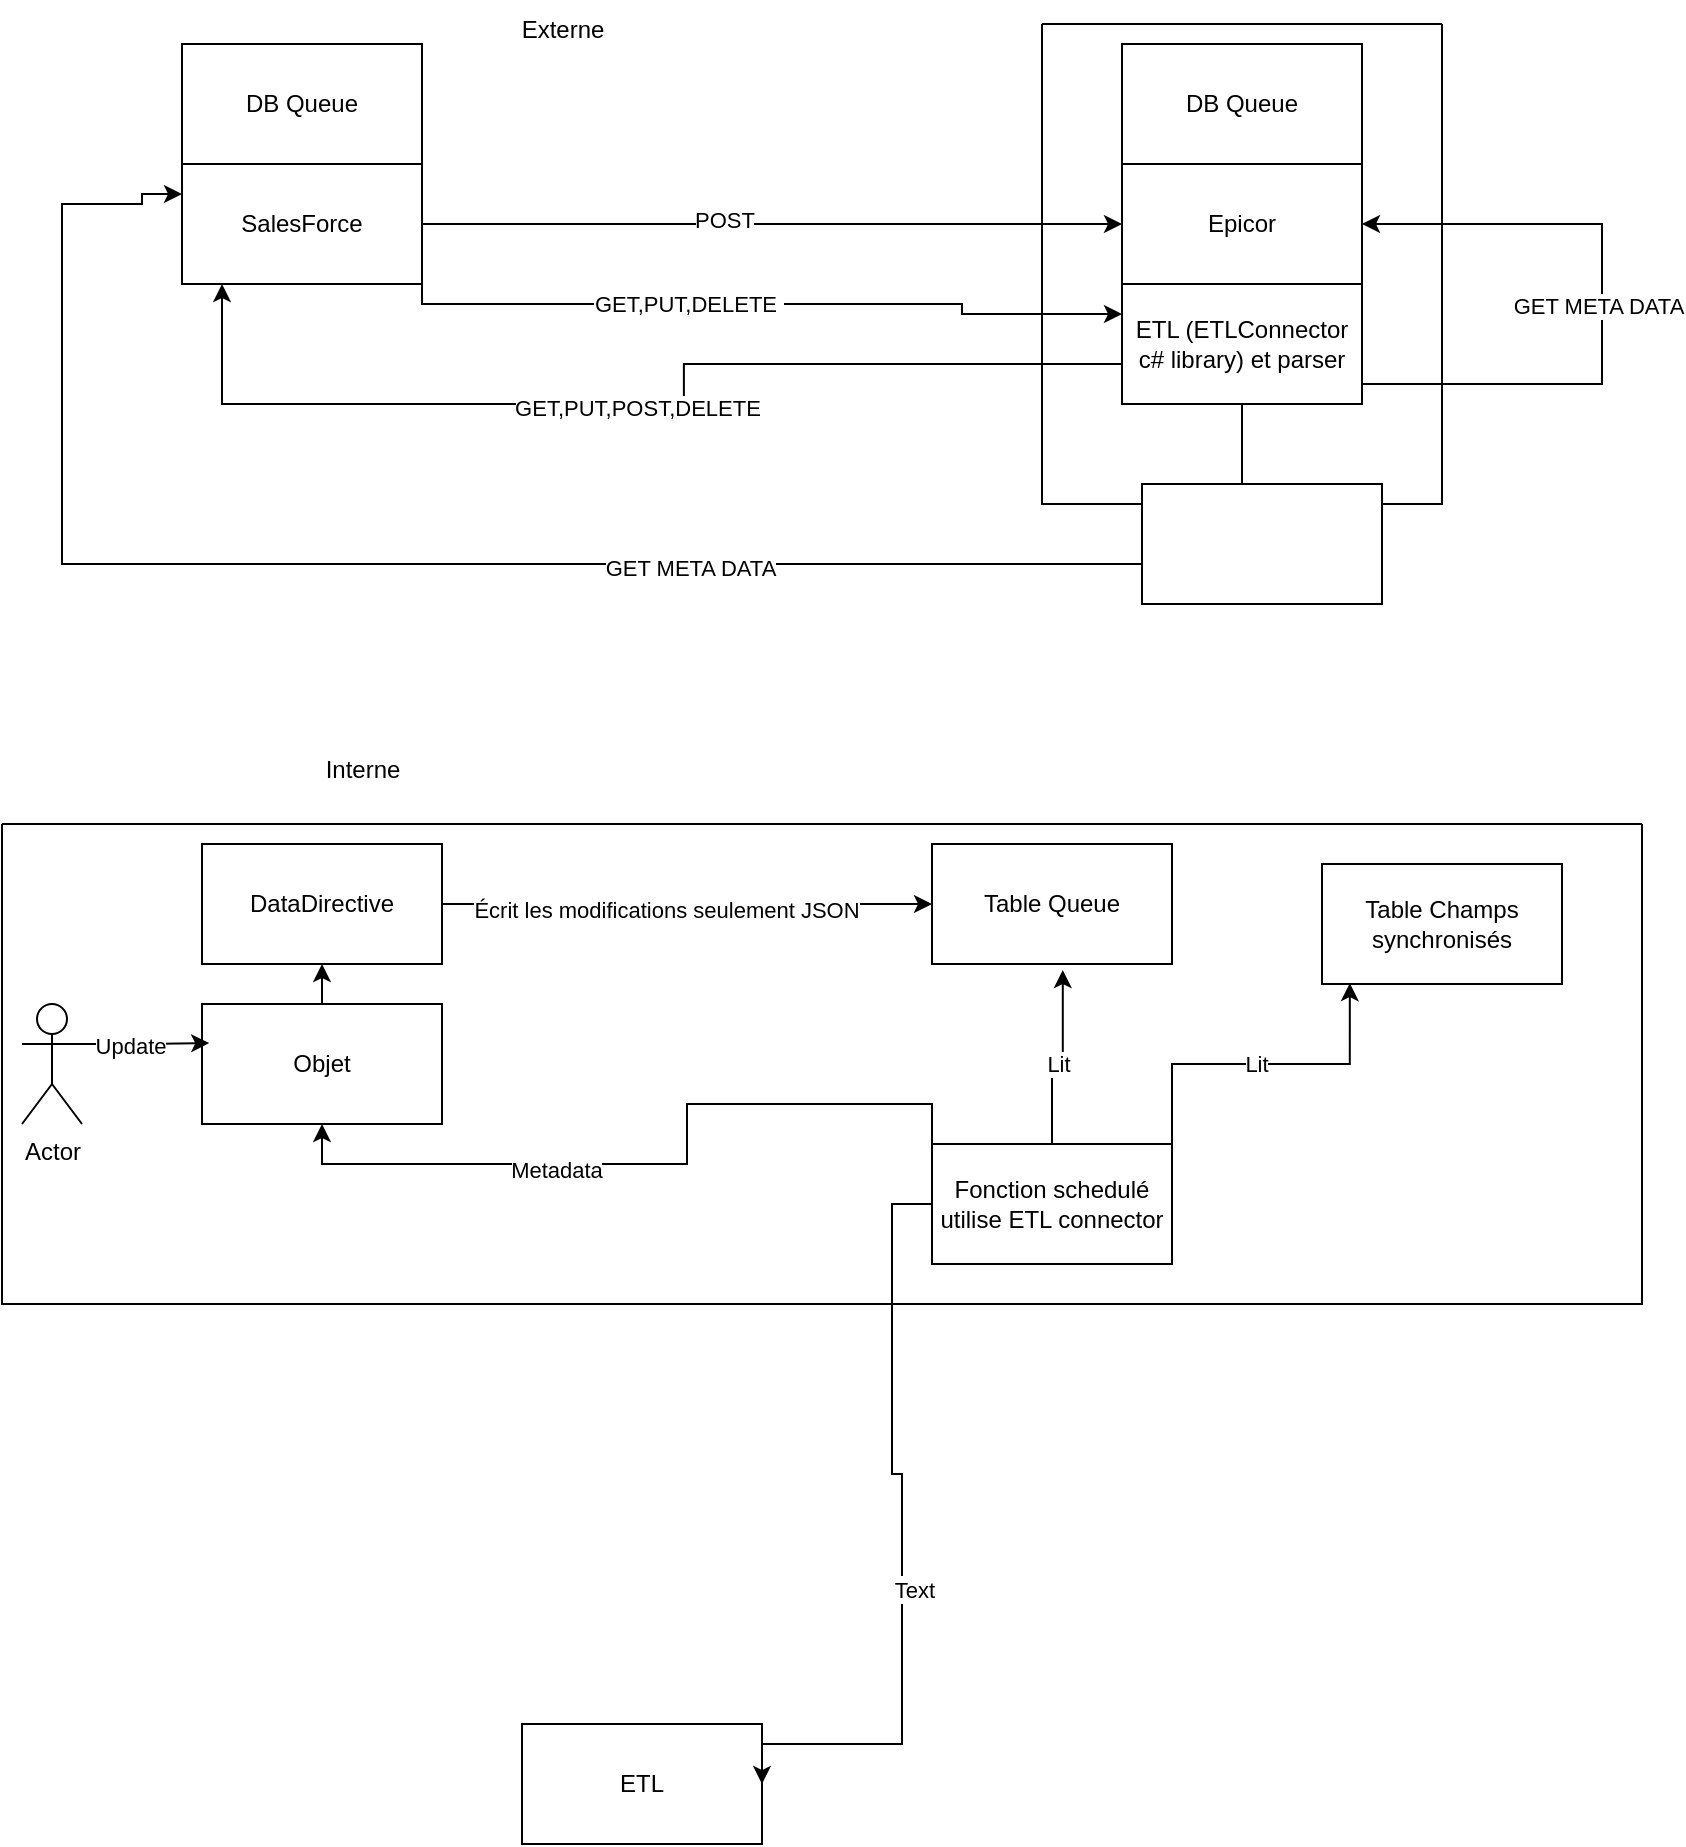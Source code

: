 <mxfile version="28.2.5">
  <diagram name="Page-1" id="YbZh5vb_EH9QgcyUguOh">
    <mxGraphModel dx="1426" dy="751" grid="1" gridSize="10" guides="1" tooltips="1" connect="1" arrows="1" fold="1" page="1" pageScale="1" pageWidth="827" pageHeight="1169" math="0" shadow="0">
      <root>
        <mxCell id="0" />
        <mxCell id="1" parent="0" />
        <mxCell id="82--gjfFcXOvX8ffMUFg-18" style="edgeStyle=orthogonalEdgeStyle;rounded=0;orthogonalLoop=1;jettySize=auto;html=1;exitX=1;exitY=0.75;exitDx=0;exitDy=0;entryX=0;entryY=0.25;entryDx=0;entryDy=0;" parent="1" source="82--gjfFcXOvX8ffMUFg-1" target="82--gjfFcXOvX8ffMUFg-3" edge="1">
          <mxGeometry relative="1" as="geometry">
            <Array as="points">
              <mxPoint x="220" y="160" />
              <mxPoint x="490" y="160" />
              <mxPoint x="490" y="165" />
            </Array>
          </mxGeometry>
        </mxCell>
        <mxCell id="82--gjfFcXOvX8ffMUFg-19" value="GET,PUT,DELETE&amp;nbsp;" style="edgeLabel;html=1;align=center;verticalAlign=middle;resizable=0;points=[];" parent="82--gjfFcXOvX8ffMUFg-18" vertex="1" connectable="0">
          <mxGeometry x="-0.17" relative="1" as="geometry">
            <mxPoint as="offset" />
          </mxGeometry>
        </mxCell>
        <mxCell id="82--gjfFcXOvX8ffMUFg-1" value="SalesForce" style="rounded=0;whiteSpace=wrap;html=1;" parent="1" vertex="1">
          <mxGeometry x="100" y="90" width="120" height="60" as="geometry" />
        </mxCell>
        <mxCell id="82--gjfFcXOvX8ffMUFg-20" style="edgeStyle=orthogonalEdgeStyle;rounded=0;orthogonalLoop=1;jettySize=auto;html=1;exitX=0.25;exitY=1;exitDx=0;exitDy=0;entryX=0.25;entryY=0;entryDx=0;entryDy=0;" parent="1" source="82--gjfFcXOvX8ffMUFg-2" target="82--gjfFcXOvX8ffMUFg-3" edge="1">
          <mxGeometry relative="1" as="geometry" />
        </mxCell>
        <mxCell id="82--gjfFcXOvX8ffMUFg-2" value="Epicor" style="rounded=0;whiteSpace=wrap;html=1;" parent="1" vertex="1">
          <mxGeometry x="570" y="90" width="120" height="60" as="geometry" />
        </mxCell>
        <mxCell id="82--gjfFcXOvX8ffMUFg-11" style="edgeStyle=orthogonalEdgeStyle;rounded=0;orthogonalLoop=1;jettySize=auto;html=1;exitX=0;exitY=0.5;exitDx=0;exitDy=0;" parent="1" edge="1">
          <mxGeometry relative="1" as="geometry">
            <mxPoint x="579.97" y="180" as="sourcePoint" />
            <mxPoint x="120.004" y="150" as="targetPoint" />
            <Array as="points">
              <mxPoint x="579.97" y="190" />
              <mxPoint x="350.97" y="190" />
              <mxPoint x="350.97" y="210" />
              <mxPoint x="119.97" y="210" />
            </Array>
          </mxGeometry>
        </mxCell>
        <mxCell id="82--gjfFcXOvX8ffMUFg-12" value="GET,PUT,POST,DELETE&amp;nbsp;" style="edgeLabel;html=1;align=center;verticalAlign=middle;resizable=0;points=[];" parent="82--gjfFcXOvX8ffMUFg-11" vertex="1" connectable="0">
          <mxGeometry x="0.023" y="2" relative="1" as="geometry">
            <mxPoint as="offset" />
          </mxGeometry>
        </mxCell>
        <mxCell id="82--gjfFcXOvX8ffMUFg-4" value="" style="endArrow=classic;html=1;rounded=0;entryX=0;entryY=0.5;entryDx=0;entryDy=0;" parent="1" source="82--gjfFcXOvX8ffMUFg-1" target="82--gjfFcXOvX8ffMUFg-2" edge="1">
          <mxGeometry width="50" height="50" relative="1" as="geometry">
            <mxPoint x="320" y="170" as="sourcePoint" />
            <mxPoint x="370" y="120" as="targetPoint" />
          </mxGeometry>
        </mxCell>
        <mxCell id="82--gjfFcXOvX8ffMUFg-5" value="POST" style="edgeLabel;html=1;align=center;verticalAlign=middle;resizable=0;points=[];" parent="82--gjfFcXOvX8ffMUFg-4" vertex="1" connectable="0">
          <mxGeometry x="-0.138" y="2" relative="1" as="geometry">
            <mxPoint as="offset" />
          </mxGeometry>
        </mxCell>
        <mxCell id="82--gjfFcXOvX8ffMUFg-15" value="" style="swimlane;startSize=0;" parent="1" vertex="1">
          <mxGeometry x="530" y="20" width="200" height="240" as="geometry" />
        </mxCell>
        <mxCell id="82--gjfFcXOvX8ffMUFg-3" value="ETL (ETLConnector c# library) et parser" style="rounded=0;whiteSpace=wrap;html=1;" parent="82--gjfFcXOvX8ffMUFg-15" vertex="1">
          <mxGeometry x="40" y="130" width="120" height="60" as="geometry" />
        </mxCell>
        <mxCell id="82--gjfFcXOvX8ffMUFg-16" value="Epicor" style="text;html=1;align=center;verticalAlign=middle;resizable=0;points=[];autosize=1;strokeColor=none;fillColor=none;" parent="1" vertex="1">
          <mxGeometry x="595" y="30" width="60" height="30" as="geometry" />
        </mxCell>
        <mxCell id="82--gjfFcXOvX8ffMUFg-21" style="edgeStyle=orthogonalEdgeStyle;rounded=0;orthogonalLoop=1;jettySize=auto;html=1;exitX=0.75;exitY=0;exitDx=0;exitDy=0;entryX=0.75;entryY=1;entryDx=0;entryDy=0;" parent="1" source="82--gjfFcXOvX8ffMUFg-3" target="82--gjfFcXOvX8ffMUFg-2" edge="1">
          <mxGeometry relative="1" as="geometry" />
        </mxCell>
        <mxCell id="82--gjfFcXOvX8ffMUFg-22" style="edgeStyle=orthogonalEdgeStyle;rounded=0;orthogonalLoop=1;jettySize=auto;html=1;exitX=1;exitY=0.5;exitDx=0;exitDy=0;entryX=1;entryY=0.5;entryDx=0;entryDy=0;" parent="1" source="82--gjfFcXOvX8ffMUFg-3" target="82--gjfFcXOvX8ffMUFg-2" edge="1">
          <mxGeometry relative="1" as="geometry">
            <mxPoint x="760" y="120" as="targetPoint" />
            <Array as="points">
              <mxPoint x="690" y="200" />
              <mxPoint x="810" y="200" />
              <mxPoint x="810" y="120" />
            </Array>
          </mxGeometry>
        </mxCell>
        <mxCell id="82--gjfFcXOvX8ffMUFg-27" value="GET META DATA" style="edgeLabel;html=1;align=center;verticalAlign=middle;resizable=0;points=[];" parent="82--gjfFcXOvX8ffMUFg-22" vertex="1" connectable="0">
          <mxGeometry x="0.055" y="2" relative="1" as="geometry">
            <mxPoint as="offset" />
          </mxGeometry>
        </mxCell>
        <mxCell id="82--gjfFcXOvX8ffMUFg-23" style="edgeStyle=orthogonalEdgeStyle;rounded=0;orthogonalLoop=1;jettySize=auto;html=1;exitX=0.5;exitY=1;exitDx=0;exitDy=0;entryX=0;entryY=0.25;entryDx=0;entryDy=0;" parent="1" source="82--gjfFcXOvX8ffMUFg-3" target="82--gjfFcXOvX8ffMUFg-1" edge="1">
          <mxGeometry relative="1" as="geometry">
            <mxPoint x="60" y="100" as="targetPoint" />
            <Array as="points">
              <mxPoint x="630" y="290" />
              <mxPoint x="40" y="290" />
              <mxPoint x="40" y="110" />
              <mxPoint x="80" y="110" />
              <mxPoint x="80" y="105" />
            </Array>
          </mxGeometry>
        </mxCell>
        <mxCell id="82--gjfFcXOvX8ffMUFg-24" value="GET META DATA" style="edgeLabel;html=1;align=center;verticalAlign=middle;resizable=0;points=[];" parent="82--gjfFcXOvX8ffMUFg-23" vertex="1" connectable="0">
          <mxGeometry x="-0.222" y="2" relative="1" as="geometry">
            <mxPoint as="offset" />
          </mxGeometry>
        </mxCell>
        <mxCell id="82--gjfFcXOvX8ffMUFg-28" value="DB&amp;nbsp;Queue" style="rounded=0;whiteSpace=wrap;html=1;" parent="1" vertex="1">
          <mxGeometry x="100" y="30" width="120" height="60" as="geometry" />
        </mxCell>
        <mxCell id="82--gjfFcXOvX8ffMUFg-29" value="DB Queue" style="rounded=0;whiteSpace=wrap;html=1;" parent="1" vertex="1">
          <mxGeometry x="570" y="30" width="120" height="60" as="geometry" />
        </mxCell>
        <mxCell id="82--gjfFcXOvX8ffMUFg-43" style="edgeStyle=orthogonalEdgeStyle;rounded=0;orthogonalLoop=1;jettySize=auto;html=1;exitX=0.5;exitY=0;exitDx=0;exitDy=0;entryX=0.5;entryY=1;entryDx=0;entryDy=0;" parent="1" source="82--gjfFcXOvX8ffMUFg-30" target="82--gjfFcXOvX8ffMUFg-37" edge="1">
          <mxGeometry relative="1" as="geometry" />
        </mxCell>
        <mxCell id="82--gjfFcXOvX8ffMUFg-30" value="Objet" style="rounded=0;whiteSpace=wrap;html=1;" parent="1" vertex="1">
          <mxGeometry x="110" y="510" width="120" height="60" as="geometry" />
        </mxCell>
        <mxCell id="82--gjfFcXOvX8ffMUFg-32" value="Externe" style="text;html=1;align=center;verticalAlign=middle;resizable=0;points=[];autosize=1;strokeColor=none;fillColor=none;" parent="1" vertex="1">
          <mxGeometry x="260" y="8" width="60" height="30" as="geometry" />
        </mxCell>
        <mxCell id="82--gjfFcXOvX8ffMUFg-33" value="Interne" style="text;html=1;align=center;verticalAlign=middle;resizable=0;points=[];autosize=1;strokeColor=none;fillColor=none;" parent="1" vertex="1">
          <mxGeometry x="160" y="378" width="60" height="30" as="geometry" />
        </mxCell>
        <mxCell id="82--gjfFcXOvX8ffMUFg-34" value="ETL" style="rounded=0;whiteSpace=wrap;html=1;" parent="1" vertex="1">
          <mxGeometry x="270" y="870" width="120" height="60" as="geometry" />
        </mxCell>
        <mxCell id="82--gjfFcXOvX8ffMUFg-35" value="Table Queue" style="rounded=0;whiteSpace=wrap;html=1;" parent="1" vertex="1">
          <mxGeometry x="475" y="430" width="120" height="60" as="geometry" />
        </mxCell>
        <mxCell id="82--gjfFcXOvX8ffMUFg-53" style="edgeStyle=orthogonalEdgeStyle;rounded=0;orthogonalLoop=1;jettySize=auto;html=1;exitX=0;exitY=0.5;exitDx=0;exitDy=0;entryX=1;entryY=0.5;entryDx=0;entryDy=0;" parent="1" source="82--gjfFcXOvX8ffMUFg-36" target="82--gjfFcXOvX8ffMUFg-34" edge="1">
          <mxGeometry relative="1" as="geometry">
            <Array as="points">
              <mxPoint x="455" y="610" />
              <mxPoint x="455" y="745" />
              <mxPoint x="460" y="745" />
              <mxPoint x="460" y="880" />
            </Array>
          </mxGeometry>
        </mxCell>
        <mxCell id="82--gjfFcXOvX8ffMUFg-54" value="Lit" style="edgeLabel;html=1;align=center;verticalAlign=middle;resizable=0;points=[];" parent="82--gjfFcXOvX8ffMUFg-53" vertex="1" connectable="0">
          <mxGeometry x="0.128" y="1" relative="1" as="geometry">
            <mxPoint as="offset" />
          </mxGeometry>
        </mxCell>
        <mxCell id="rW1Qqu5iitF5ZVzv5wJi-2" value="Text" style="edgeLabel;html=1;align=center;verticalAlign=middle;resizable=0;points=[];" parent="82--gjfFcXOvX8ffMUFg-53" vertex="1" connectable="0">
          <mxGeometry x="0.133" y="6" relative="1" as="geometry">
            <mxPoint as="offset" />
          </mxGeometry>
        </mxCell>
        <mxCell id="rW1Qqu5iitF5ZVzv5wJi-4" style="edgeStyle=orthogonalEdgeStyle;rounded=0;orthogonalLoop=1;jettySize=auto;html=1;exitX=0;exitY=0;exitDx=0;exitDy=0;entryX=0.5;entryY=1;entryDx=0;entryDy=0;" parent="1" source="82--gjfFcXOvX8ffMUFg-36" target="82--gjfFcXOvX8ffMUFg-30" edge="1">
          <mxGeometry relative="1" as="geometry" />
        </mxCell>
        <mxCell id="rW1Qqu5iitF5ZVzv5wJi-5" value="Metadata" style="edgeLabel;html=1;align=center;verticalAlign=middle;resizable=0;points=[];" parent="rW1Qqu5iitF5ZVzv5wJi-4" vertex="1" connectable="0">
          <mxGeometry x="0.269" y="3" relative="1" as="geometry">
            <mxPoint as="offset" />
          </mxGeometry>
        </mxCell>
        <mxCell id="82--gjfFcXOvX8ffMUFg-36" value="Fonction schedulé utilise ETL connector" style="rounded=0;whiteSpace=wrap;html=1;" parent="1" vertex="1">
          <mxGeometry x="475" y="580" width="120" height="60" as="geometry" />
        </mxCell>
        <mxCell id="82--gjfFcXOvX8ffMUFg-38" style="edgeStyle=orthogonalEdgeStyle;rounded=0;orthogonalLoop=1;jettySize=auto;html=1;exitX=1;exitY=0.5;exitDx=0;exitDy=0;entryX=0;entryY=0.5;entryDx=0;entryDy=0;" parent="1" source="82--gjfFcXOvX8ffMUFg-37" target="82--gjfFcXOvX8ffMUFg-35" edge="1">
          <mxGeometry relative="1" as="geometry" />
        </mxCell>
        <mxCell id="82--gjfFcXOvX8ffMUFg-39" value="Écrit les modifications seulement JSON" style="edgeLabel;html=1;align=center;verticalAlign=middle;resizable=0;points=[];" parent="82--gjfFcXOvX8ffMUFg-38" vertex="1" connectable="0">
          <mxGeometry x="-0.09" y="-3" relative="1" as="geometry">
            <mxPoint as="offset" />
          </mxGeometry>
        </mxCell>
        <mxCell id="82--gjfFcXOvX8ffMUFg-37" value="DataDirective" style="rounded=0;whiteSpace=wrap;html=1;" parent="1" vertex="1">
          <mxGeometry x="110" y="430" width="120" height="60" as="geometry" />
        </mxCell>
        <mxCell id="82--gjfFcXOvX8ffMUFg-40" value="Actor" style="shape=umlActor;verticalLabelPosition=bottom;verticalAlign=top;html=1;outlineConnect=0;" parent="1" vertex="1">
          <mxGeometry x="20" y="510" width="30" height="60" as="geometry" />
        </mxCell>
        <mxCell id="82--gjfFcXOvX8ffMUFg-41" style="edgeStyle=orthogonalEdgeStyle;rounded=0;orthogonalLoop=1;jettySize=auto;html=1;exitX=1;exitY=0.333;exitDx=0;exitDy=0;exitPerimeter=0;entryX=0.03;entryY=0.326;entryDx=0;entryDy=0;entryPerimeter=0;" parent="1" source="82--gjfFcXOvX8ffMUFg-40" target="82--gjfFcXOvX8ffMUFg-30" edge="1">
          <mxGeometry relative="1" as="geometry" />
        </mxCell>
        <mxCell id="82--gjfFcXOvX8ffMUFg-42" value="Update" style="edgeLabel;html=1;align=center;verticalAlign=middle;resizable=0;points=[];" parent="82--gjfFcXOvX8ffMUFg-41" vertex="1" connectable="0">
          <mxGeometry x="-0.243" y="-1" relative="1" as="geometry">
            <mxPoint as="offset" />
          </mxGeometry>
        </mxCell>
        <mxCell id="82--gjfFcXOvX8ffMUFg-45" style="edgeStyle=orthogonalEdgeStyle;rounded=0;orthogonalLoop=1;jettySize=auto;html=1;exitX=0.5;exitY=0;exitDx=0;exitDy=0;entryX=0.545;entryY=1.051;entryDx=0;entryDy=0;entryPerimeter=0;" parent="1" source="82--gjfFcXOvX8ffMUFg-36" target="82--gjfFcXOvX8ffMUFg-35" edge="1">
          <mxGeometry relative="1" as="geometry" />
        </mxCell>
        <mxCell id="82--gjfFcXOvX8ffMUFg-46" value="Lit" style="edgeLabel;html=1;align=center;verticalAlign=middle;resizable=0;points=[];" parent="82--gjfFcXOvX8ffMUFg-45" vertex="1" connectable="0">
          <mxGeometry x="-0.132" y="-3" relative="1" as="geometry">
            <mxPoint as="offset" />
          </mxGeometry>
        </mxCell>
        <mxCell id="82--gjfFcXOvX8ffMUFg-51" style="edgeStyle=orthogonalEdgeStyle;rounded=0;orthogonalLoop=1;jettySize=auto;html=1;exitX=1;exitY=0;exitDx=0;exitDy=0;entryX=0.116;entryY=0.993;entryDx=0;entryDy=0;entryPerimeter=0;" parent="1" source="82--gjfFcXOvX8ffMUFg-36" target="82--gjfFcXOvX8ffMUFg-50" edge="1">
          <mxGeometry relative="1" as="geometry" />
        </mxCell>
        <mxCell id="82--gjfFcXOvX8ffMUFg-52" value="Lit" style="edgeLabel;html=1;align=center;verticalAlign=middle;resizable=0;points=[];" parent="82--gjfFcXOvX8ffMUFg-51" vertex="1" connectable="0">
          <mxGeometry x="-0.038" relative="1" as="geometry">
            <mxPoint as="offset" />
          </mxGeometry>
        </mxCell>
        <mxCell id="82--gjfFcXOvX8ffMUFg-55" value="" style="swimlane;startSize=0;" parent="1" vertex="1">
          <mxGeometry x="10" y="420" width="820" height="240" as="geometry" />
        </mxCell>
        <mxCell id="82--gjfFcXOvX8ffMUFg-50" value="Table Champs synchronisés" style="rounded=0;whiteSpace=wrap;html=1;" parent="82--gjfFcXOvX8ffMUFg-55" vertex="1">
          <mxGeometry x="660" y="20" width="120" height="60" as="geometry" />
        </mxCell>
        <mxCell id="rW1Qqu5iitF5ZVzv5wJi-6" value="" style="rounded=0;whiteSpace=wrap;html=1;" parent="1" vertex="1">
          <mxGeometry x="580" y="250" width="120" height="60" as="geometry" />
        </mxCell>
      </root>
    </mxGraphModel>
  </diagram>
</mxfile>
